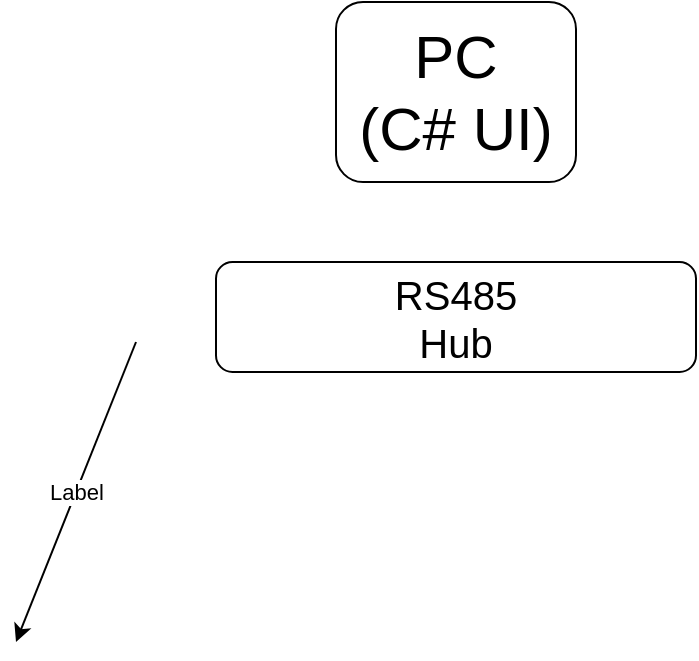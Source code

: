 <mxfile version="13.9.9" type="device"><diagram id="qcfEWE6LoW-ncUwH_SAC" name="第1頁"><mxGraphModel dx="1024" dy="592" grid="1" gridSize="10" guides="1" tooltips="1" connect="1" arrows="1" fold="1" page="1" pageScale="1" pageWidth="827" pageHeight="1169" math="0" shadow="0"><root><mxCell id="0"/><mxCell id="1" parent="0"/><mxCell id="eD5eQ21xxU7EQbIYSe6W-1" value="&lt;font style=&quot;font-size: 30px&quot;&gt;PC &lt;br&gt;(C# UI)&lt;/font&gt;" style="rounded=1;whiteSpace=wrap;html=1;" vertex="1" parent="1"><mxGeometry x="300" y="30" width="120" height="90" as="geometry"/></mxCell><mxCell id="eD5eQ21xxU7EQbIYSe6W-2" value="&lt;font style=&quot;font-size: 20px&quot;&gt;RS485&lt;br&gt;Hub&lt;/font&gt;" style="rounded=1;whiteSpace=wrap;html=1;rotation=0;" vertex="1" parent="1"><mxGeometry x="240" y="160" width="240" height="55" as="geometry"/></mxCell><mxCell id="eD5eQ21xxU7EQbIYSe6W-6" value="" style="endArrow=classic;html=1;" edge="1" parent="1"><mxGeometry relative="1" as="geometry"><mxPoint x="200" y="200" as="sourcePoint"/><mxPoint x="140" y="350" as="targetPoint"/></mxGeometry></mxCell><mxCell id="eD5eQ21xxU7EQbIYSe6W-7" value="Label" style="edgeLabel;resizable=0;html=1;align=center;verticalAlign=middle;" connectable="0" vertex="1" parent="eD5eQ21xxU7EQbIYSe6W-6"><mxGeometry relative="1" as="geometry"/></mxCell></root></mxGraphModel></diagram></mxfile>